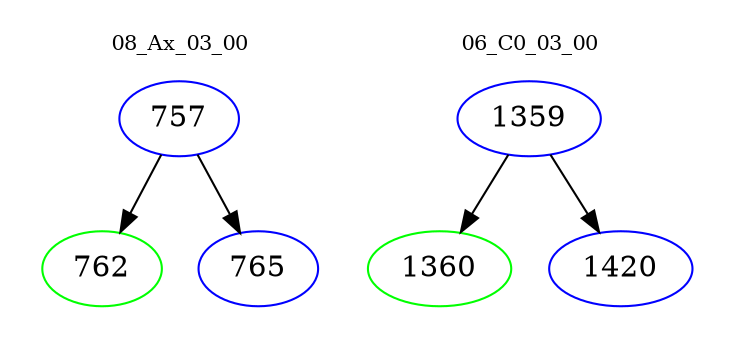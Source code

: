 digraph{
subgraph cluster_0 {
color = white
label = "08_Ax_03_00";
fontsize=10;
T0_757 [label="757", color="blue"]
T0_757 -> T0_762 [color="black"]
T0_762 [label="762", color="green"]
T0_757 -> T0_765 [color="black"]
T0_765 [label="765", color="blue"]
}
subgraph cluster_1 {
color = white
label = "06_C0_03_00";
fontsize=10;
T1_1359 [label="1359", color="blue"]
T1_1359 -> T1_1360 [color="black"]
T1_1360 [label="1360", color="green"]
T1_1359 -> T1_1420 [color="black"]
T1_1420 [label="1420", color="blue"]
}
}
